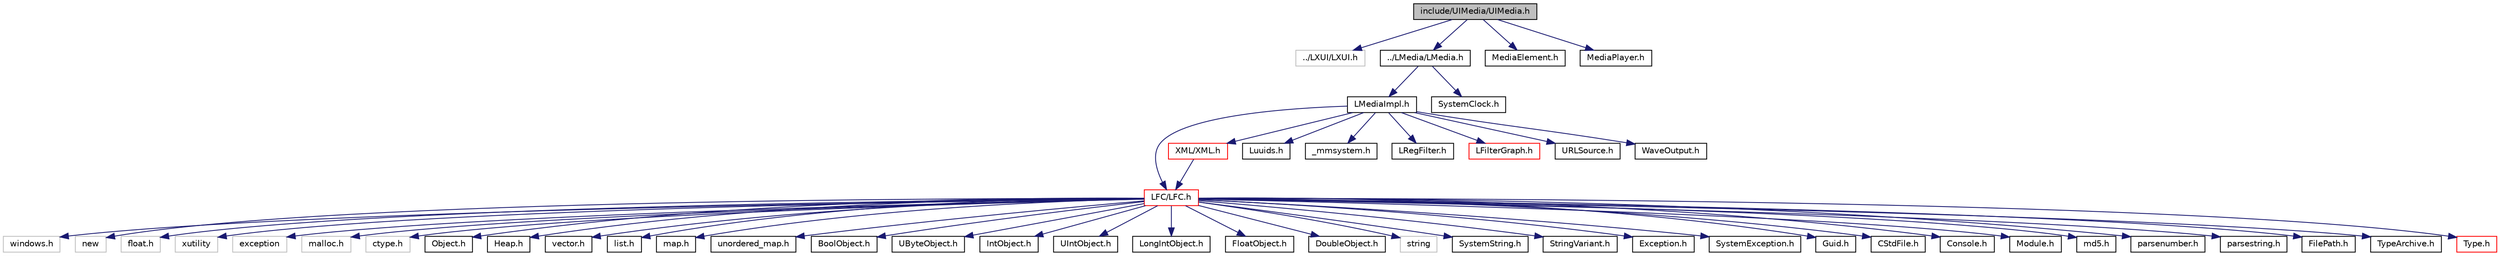 digraph G
{
  edge [fontname="Helvetica",fontsize="10",labelfontname="Helvetica",labelfontsize="10"];
  node [fontname="Helvetica",fontsize="10",shape=record];
  Node1 [label="include/UIMedia/UIMedia.h",height=0.2,width=0.4,color="black", fillcolor="grey75", style="filled" fontcolor="black"];
  Node1 -> Node2 [color="midnightblue",fontsize="10",style="solid",fontname="Helvetica"];
  Node2 [label="../LXUI/LXUI.h",height=0.2,width=0.4,color="grey75", fillcolor="white", style="filled"];
  Node1 -> Node3 [color="midnightblue",fontsize="10",style="solid",fontname="Helvetica"];
  Node3 [label="../LMedia/LMedia.h",height=0.2,width=0.4,color="black", fillcolor="white", style="filled",URL="$_l_media_8h.html"];
  Node3 -> Node4 [color="midnightblue",fontsize="10",style="solid",fontname="Helvetica"];
  Node4 [label="LMediaImpl.h",height=0.2,width=0.4,color="black", fillcolor="white", style="filled",URL="$_l_media_impl_8h.html"];
  Node4 -> Node5 [color="midnightblue",fontsize="10",style="solid",fontname="Helvetica"];
  Node5 [label="LFC/LFC.h",height=0.2,width=0.4,color="red", fillcolor="white", style="filled",URL="$_l_f_c_8h.html"];
  Node5 -> Node6 [color="midnightblue",fontsize="10",style="solid",fontname="Helvetica"];
  Node6 [label="windows.h",height=0.2,width=0.4,color="grey75", fillcolor="white", style="filled"];
  Node5 -> Node7 [color="midnightblue",fontsize="10",style="solid",fontname="Helvetica"];
  Node7 [label="new",height=0.2,width=0.4,color="grey75", fillcolor="white", style="filled"];
  Node5 -> Node8 [color="midnightblue",fontsize="10",style="solid",fontname="Helvetica"];
  Node8 [label="float.h",height=0.2,width=0.4,color="grey75", fillcolor="white", style="filled"];
  Node5 -> Node9 [color="midnightblue",fontsize="10",style="solid",fontname="Helvetica"];
  Node9 [label="xutility",height=0.2,width=0.4,color="grey75", fillcolor="white", style="filled"];
  Node5 -> Node10 [color="midnightblue",fontsize="10",style="solid",fontname="Helvetica"];
  Node10 [label="exception",height=0.2,width=0.4,color="grey75", fillcolor="white", style="filled"];
  Node5 -> Node11 [color="midnightblue",fontsize="10",style="solid",fontname="Helvetica"];
  Node11 [label="malloc.h",height=0.2,width=0.4,color="grey75", fillcolor="white", style="filled"];
  Node5 -> Node12 [color="midnightblue",fontsize="10",style="solid",fontname="Helvetica"];
  Node12 [label="ctype.h",height=0.2,width=0.4,color="grey75", fillcolor="white", style="filled"];
  Node5 -> Node13 [color="midnightblue",fontsize="10",style="solid",fontname="Helvetica"];
  Node13 [label="Object.h",height=0.2,width=0.4,color="black", fillcolor="white", style="filled",URL="$_object_8h.html"];
  Node5 -> Node14 [color="midnightblue",fontsize="10",style="solid",fontname="Helvetica"];
  Node14 [label="Heap.h",height=0.2,width=0.4,color="black", fillcolor="white", style="filled",URL="$_heap_8h.html"];
  Node5 -> Node15 [color="midnightblue",fontsize="10",style="solid",fontname="Helvetica"];
  Node15 [label="vector.h",height=0.2,width=0.4,color="black", fillcolor="white", style="filled",URL="$vector_8h.html"];
  Node5 -> Node16 [color="midnightblue",fontsize="10",style="solid",fontname="Helvetica"];
  Node16 [label="list.h",height=0.2,width=0.4,color="black", fillcolor="white", style="filled",URL="$list_8h.html"];
  Node5 -> Node17 [color="midnightblue",fontsize="10",style="solid",fontname="Helvetica"];
  Node17 [label="map.h",height=0.2,width=0.4,color="black", fillcolor="white", style="filled",URL="$map_8h.html"];
  Node5 -> Node18 [color="midnightblue",fontsize="10",style="solid",fontname="Helvetica"];
  Node18 [label="unordered_map.h",height=0.2,width=0.4,color="black", fillcolor="white", style="filled",URL="$unordered__map_8h.html"];
  Node5 -> Node19 [color="midnightblue",fontsize="10",style="solid",fontname="Helvetica"];
  Node19 [label="BoolObject.h",height=0.2,width=0.4,color="black", fillcolor="white", style="filled",URL="$_bool_object_8h.html"];
  Node5 -> Node20 [color="midnightblue",fontsize="10",style="solid",fontname="Helvetica"];
  Node20 [label="UByteObject.h",height=0.2,width=0.4,color="black", fillcolor="white", style="filled",URL="$_u_byte_object_8h.html"];
  Node5 -> Node21 [color="midnightblue",fontsize="10",style="solid",fontname="Helvetica"];
  Node21 [label="IntObject.h",height=0.2,width=0.4,color="black", fillcolor="white", style="filled",URL="$_int_object_8h.html"];
  Node5 -> Node22 [color="midnightblue",fontsize="10",style="solid",fontname="Helvetica"];
  Node22 [label="UIntObject.h",height=0.2,width=0.4,color="black", fillcolor="white", style="filled",URL="$_u_int_object_8h.html"];
  Node5 -> Node23 [color="midnightblue",fontsize="10",style="solid",fontname="Helvetica"];
  Node23 [label="LongIntObject.h",height=0.2,width=0.4,color="black", fillcolor="white", style="filled",URL="$_long_int_object_8h.html"];
  Node5 -> Node24 [color="midnightblue",fontsize="10",style="solid",fontname="Helvetica"];
  Node24 [label="FloatObject.h",height=0.2,width=0.4,color="black", fillcolor="white", style="filled",URL="$_float_object_8h.html"];
  Node5 -> Node25 [color="midnightblue",fontsize="10",style="solid",fontname="Helvetica"];
  Node25 [label="DoubleObject.h",height=0.2,width=0.4,color="black", fillcolor="white", style="filled",URL="$_double_object_8h.html"];
  Node5 -> Node26 [color="midnightblue",fontsize="10",style="solid",fontname="Helvetica"];
  Node26 [label="string",height=0.2,width=0.4,color="grey75", fillcolor="white", style="filled"];
  Node5 -> Node27 [color="midnightblue",fontsize="10",style="solid",fontname="Helvetica"];
  Node27 [label="SystemString.h",height=0.2,width=0.4,color="black", fillcolor="white", style="filled",URL="$_system_string_8h.html"];
  Node5 -> Node28 [color="midnightblue",fontsize="10",style="solid",fontname="Helvetica"];
  Node28 [label="StringVariant.h",height=0.2,width=0.4,color="black", fillcolor="white", style="filled",URL="$_string_variant_8h.html"];
  Node5 -> Node29 [color="midnightblue",fontsize="10",style="solid",fontname="Helvetica"];
  Node29 [label="Exception.h",height=0.2,width=0.4,color="black", fillcolor="white", style="filled",URL="$_exception_8h.html"];
  Node5 -> Node30 [color="midnightblue",fontsize="10",style="solid",fontname="Helvetica"];
  Node30 [label="SystemException.h",height=0.2,width=0.4,color="black", fillcolor="white", style="filled",URL="$_system_exception_8h.html"];
  Node5 -> Node31 [color="midnightblue",fontsize="10",style="solid",fontname="Helvetica"];
  Node31 [label="Guid.h",height=0.2,width=0.4,color="black", fillcolor="white", style="filled",URL="$_guid_8h.html"];
  Node5 -> Node32 [color="midnightblue",fontsize="10",style="solid",fontname="Helvetica"];
  Node32 [label="CStdFile.h",height=0.2,width=0.4,color="black", fillcolor="white", style="filled",URL="$_c_std_file_8h.html"];
  Node5 -> Node33 [color="midnightblue",fontsize="10",style="solid",fontname="Helvetica"];
  Node33 [label="Console.h",height=0.2,width=0.4,color="black", fillcolor="white", style="filled",URL="$_console_8h.html"];
  Node5 -> Node34 [color="midnightblue",fontsize="10",style="solid",fontname="Helvetica"];
  Node34 [label="Module.h",height=0.2,width=0.4,color="black", fillcolor="white", style="filled",URL="$_module_8h.html"];
  Node5 -> Node35 [color="midnightblue",fontsize="10",style="solid",fontname="Helvetica"];
  Node35 [label="md5.h",height=0.2,width=0.4,color="black", fillcolor="white", style="filled",URL="$md5_8h.html"];
  Node5 -> Node36 [color="midnightblue",fontsize="10",style="solid",fontname="Helvetica"];
  Node36 [label="parsenumber.h",height=0.2,width=0.4,color="black", fillcolor="white", style="filled",URL="$parsenumber_8h.html"];
  Node5 -> Node37 [color="midnightblue",fontsize="10",style="solid",fontname="Helvetica"];
  Node37 [label="parsestring.h",height=0.2,width=0.4,color="black", fillcolor="white", style="filled",URL="$parsestring_8h.html"];
  Node5 -> Node38 [color="midnightblue",fontsize="10",style="solid",fontname="Helvetica"];
  Node38 [label="FilePath.h",height=0.2,width=0.4,color="black", fillcolor="white", style="filled",URL="$_file_path_8h.html"];
  Node5 -> Node39 [color="midnightblue",fontsize="10",style="solid",fontname="Helvetica"];
  Node39 [label="TypeArchive.h",height=0.2,width=0.4,color="black", fillcolor="white", style="filled",URL="$_type_archive_8h.html"];
  Node5 -> Node40 [color="midnightblue",fontsize="10",style="solid",fontname="Helvetica"];
  Node40 [label="Type.h",height=0.2,width=0.4,color="red", fillcolor="white", style="filled",URL="$_type_8h.html"];
  Node4 -> Node41 [color="midnightblue",fontsize="10",style="solid",fontname="Helvetica"];
  Node41 [label="XML/XML.h",height=0.2,width=0.4,color="red", fillcolor="white", style="filled",URL="$_x_m_l_8h.html"];
  Node41 -> Node5 [color="midnightblue",fontsize="10",style="solid",fontname="Helvetica"];
  Node4 -> Node42 [color="midnightblue",fontsize="10",style="solid",fontname="Helvetica"];
  Node42 [label="Luuids.h",height=0.2,width=0.4,color="black", fillcolor="white", style="filled",URL="$_luuids_8h.html"];
  Node4 -> Node43 [color="midnightblue",fontsize="10",style="solid",fontname="Helvetica"];
  Node43 [label="_mmsystem.h",height=0.2,width=0.4,color="black", fillcolor="white", style="filled",URL="$__mmsystem_8h.html"];
  Node4 -> Node44 [color="midnightblue",fontsize="10",style="solid",fontname="Helvetica"];
  Node44 [label="LRegFilter.h",height=0.2,width=0.4,color="black", fillcolor="white", style="filled",URL="$_l_reg_filter_8h.html"];
  Node4 -> Node45 [color="midnightblue",fontsize="10",style="solid",fontname="Helvetica"];
  Node45 [label="LFilterGraph.h",height=0.2,width=0.4,color="red", fillcolor="white", style="filled",URL="$_l_filter_graph_8h.html"];
  Node4 -> Node46 [color="midnightblue",fontsize="10",style="solid",fontname="Helvetica"];
  Node46 [label="URLSource.h",height=0.2,width=0.4,color="black", fillcolor="white", style="filled",URL="$_u_r_l_source_8h.html"];
  Node4 -> Node47 [color="midnightblue",fontsize="10",style="solid",fontname="Helvetica"];
  Node47 [label="WaveOutput.h",height=0.2,width=0.4,color="black", fillcolor="white", style="filled",URL="$_wave_output_8h.html"];
  Node3 -> Node48 [color="midnightblue",fontsize="10",style="solid",fontname="Helvetica"];
  Node48 [label="SystemClock.h",height=0.2,width=0.4,color="black", fillcolor="white", style="filled",URL="$_system_clock_8h.html"];
  Node1 -> Node49 [color="midnightblue",fontsize="10",style="solid",fontname="Helvetica"];
  Node49 [label="MediaElement.h",height=0.2,width=0.4,color="black", fillcolor="white", style="filled",URL="$_media_element_8h.html"];
  Node1 -> Node50 [color="midnightblue",fontsize="10",style="solid",fontname="Helvetica"];
  Node50 [label="MediaPlayer.h",height=0.2,width=0.4,color="black", fillcolor="white", style="filled",URL="$_media_player_8h.html"];
}
